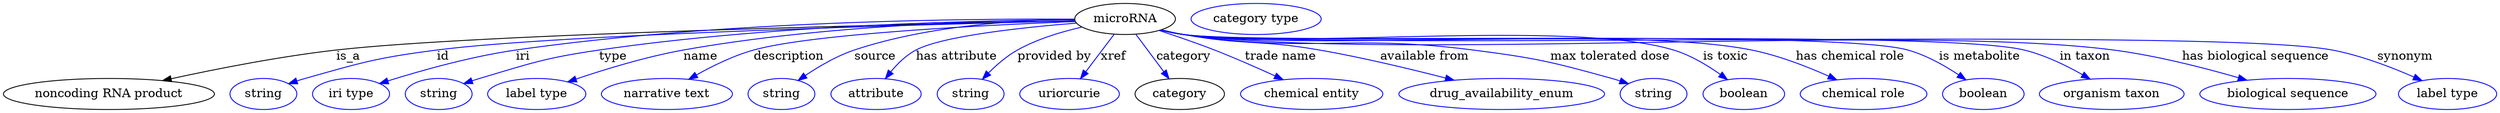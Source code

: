 digraph {
	graph [bb="0,0,2868.1,123"];
	node [label="\N"];
	microRNA	[height=0.5,
		label=microRNA,
		pos="1291.5,105",
		width=1.6068];
	"noncoding RNA product"	[height=0.5,
		pos="121.54,18",
		width=3.3761];
	microRNA -> "noncoding RNA product"	[label=is_a,
		lp="399.54,61.5",
		pos="e,183.82,33.505 1233.9,102.89 1061.4,99.409 550.94,87.753 385.54,69 320.11,61.582 246.58,47.144 193.76,35.681"];
	id	[color=blue,
		height=0.5,
		label=string,
		pos="299.54,18",
		width=1.0652];
	microRNA -> id	[color=blue,
		label=id,
		lp="511.54,61.5",
		pos="e,328.53,29.966 1233.5,104.64 1102.8,105.37 775.57,103.28 504.54,69 433.8,60.053 416.19,55.278 347.54,36 344.43,35.128 341.24,34.158 \
338.04,33.138",
		style=solid];
	iri	[color=blue,
		height=0.5,
		label="iri type",
		pos="400.54,18",
		width=1.2277];
	microRNA -> iri	[color=blue,
		label=iri,
		lp="598.54,61.5",
		pos="e,433.36,30.073 1233.5,104.78 1113,105.58 827.2,103.31 590.54,69 538.95,61.52 481.23,45.149 443.1,33.17",
		style=solid];
	type	[color=blue,
		height=0.5,
		label=string,
		pos="501.54,18",
		width=1.0652];
	microRNA -> type	[color=blue,
		label=type,
		lp="702.54,61.5",
		pos="e,530.45,30.034 1233.6,104.05 1125.5,103.38 885.87,98.362 686.54,69 624.15,59.81 608.95,54.087 548.54,36 545.77,35.172 542.93,34.272 \
540.08,33.332",
		style=solid];
	name	[color=blue,
		height=0.5,
		label="label type",
		pos="614.54,18",
		width=1.5707];
	microRNA -> name	[color=blue,
		label=name,
		lp="803.54,61.5",
		pos="e,650.25,32.054 1233.5,104.11 1138.6,103.37 944.71,98.032 783.54,69 740.78,61.298 693.47,46.759 659.8,35.336",
		style=solid];
	description	[color=blue,
		height=0.5,
		label="narrative text",
		pos="764.54,18",
		width=2.0943];
	microRNA -> description	[color=blue,
		label=description,
		lp="904.04,61.5",
		pos="e,789.48,35.019 1234.5,102.05 1134.5,98.184 931.71,88.208 863.54,69 840.6,62.538 816.71,50.64 798.14,40.071",
		style=solid];
	source	[color=blue,
		height=0.5,
		label=string,
		pos="896.54,18",
		width=1.0652];
	microRNA -> source	[color=blue,
		label=source,
		lp="1003.5,61.5",
		pos="e,915.48,33.684 1233.6,104.83 1169.7,104.07 1064.7,97.883 979.54,69 959.7,62.271 939.51,50.254 924.02,39.687",
		style=solid];
	"has attribute"	[color=blue,
		height=0.5,
		label=attribute,
		pos="1004.5,18",
		width=1.4443];
	microRNA -> "has attribute"	[color=blue,
		label="has attribute",
		lp="1096.5,61.5",
		pos="e,1015,35.748 1235.5,100.31 1174.3,95.511 1080.8,85.707 1049.5,69 1038.4,63.04 1028.6,53.176 1021.1,43.778",
		style=solid];
	"provided by"	[color=blue,
		height=0.5,
		label=string,
		pos="1112.5,18",
		width=1.0652];
	microRNA -> "provided by"	[color=blue,
		label="provided by",
		lp="1209,61.5",
		pos="e,1126.1,35.116 1241.7,95.702 1217.9,90.36 1189.6,81.926 1166.5,69 1154.2,62.11 1142.5,51.856 1133.1,42.424",
		style=solid];
	xref	[color=blue,
		height=0.5,
		label=uriorcurie,
		pos="1226.5,18",
		width=1.5887];
	microRNA -> xref	[color=blue,
		label=xref,
		lp="1278,61.5",
		pos="e,1239.4,35.758 1278.7,87.207 1269.3,74.866 1256.3,57.894 1245.6,43.967",
		style=solid];
	category	[height=0.5,
		pos="1353.5,18",
		width=1.4263];
	microRNA -> category	[color=blue,
		label=category,
		lp="1358,61.5",
		pos="e,1341.3,35.758 1303.8,87.207 1312.8,74.866 1325.2,57.894 1335.3,43.967",
		style=solid];
	"trade name"	[color=blue,
		height=0.5,
		label="chemical entity",
		pos="1504.5,18",
		width=2.2748];
	microRNA -> "trade name"	[color=blue,
		label="trade name",
		lp="1468.5,61.5",
		pos="e,1471.9,34.686 1330.6,91.541 1349.7,85.202 1373,77.13 1393.5,69 1416.7,59.826 1442.1,48.493 1462.7,38.937",
		style=solid];
	"available from"	[color=blue,
		height=0.5,
		label=drug_availability_enum,
		pos="1722.5,18",
		width=3.2858];
	microRNA -> "available from"	[color=blue,
		label="available from",
		lp="1635,61.5",
		pos="e,1667.5,34.074 1333.5,92.439 1341.8,90.425 1350.4,88.499 1358.5,87 1426.7,74.444 1445.2,81.089 1513.5,69 1562.2,60.378 1616.6,47.278 \
1657.6,36.649",
		style=solid];
	"max tolerated dose"	[color=blue,
		height=0.5,
		label=string,
		pos="1897.5,18",
		width=1.0652];
	microRNA -> "max tolerated dose"	[color=blue,
		label="max tolerated dose",
		lp="1848.5,61.5",
		pos="e,1868.6,29.979 1332.7,92.21 1341.2,90.164 1350.1,88.284 1358.5,87 1504.6,64.724 1544,88.069 1690.5,69 1762.1,59.687 1780,55.425 \
1849.5,36 1852.6,35.132 1855.8,34.165 1859,33.146",
		style=solid];
	"is toxic"	[color=blue,
		height=0.5,
		label=boolean,
		pos="2000.5,18",
		width=1.2999];
	microRNA -> "is toxic"	[color=blue,
		label="is toxic",
		lp="1980.5,61.5",
		pos="e,1982.2,34.663 1332.4,92.149 1340.9,90.081 1350,88.208 1358.5,87 1482.5,69.505 1801.9,105.77 1921.5,69 1940.6,63.142 1959.6,51.387 \
1974.1,40.746",
		style=solid];
	"has chemical role"	[color=blue,
		height=0.5,
		label="chemical role",
		pos="2138.5,18",
		width=2.022];
	microRNA -> "has chemical role"	[color=blue,
		label="has chemical role",
		lp="2124,61.5",
		pos="e,2107.9,34.443 1332.4,92.12 1340.9,90.054 1350,88.189 1358.5,87 1502.1,67.055 1868.5,97.796 2010.5,69 2041.1,62.807 2073.8,49.912 \
2098.5,38.768",
		style=solid];
	"is metabolite"	[color=blue,
		height=0.5,
		label=boolean,
		pos="2276.5,18",
		width=1.2999];
	microRNA -> "is metabolite"	[color=blue,
		label="is metabolite",
		lp="2272.5,61.5",
		pos="e,2256.7,34.494 1332.4,92.081 1340.9,90.017 1350,88.163 1358.5,87 1450.2,74.55 2101.5,94.031 2190.5,69 2211.3,63.162 2232.3,51.122 \
2248.3,40.32",
		style=solid];
	"in taxon"	[color=blue,
		height=0.5,
		label="organism taxon",
		pos="2424.5,18",
		width=2.3109];
	microRNA -> "in taxon"	[color=blue,
		label="in taxon",
		lp="2393.5,61.5",
		pos="e,2399.6,35.258 1332.3,92.061 1340.9,89.999 1350,88.151 1358.5,87 1464.8,72.718 2219.4,94.404 2323.5,69 2347.2,63.224 2371.8,51.225 \
2390.8,40.429",
		style=solid];
	"has biological sequence"	[color=blue,
		height=0.5,
		label="biological sequence",
		pos="2627.5,18",
		width=2.8164];
	microRNA -> "has biological sequence"	[color=blue,
		label="has biological sequence",
		lp="2590,61.5",
		pos="e,2580.2,34.013 1332.3,92.049 1340.9,89.988 1350,88.143 1358.5,87 1593.8,55.601 2191.2,99.849 2426.5,69 2475.8,62.538 2530.5,48.468 \
2570.4,36.895",
		style=solid];
	synonym	[color=blue,
		height=0.5,
		label="label type",
		pos="2811.5,18",
		width=1.5707];
	microRNA -> synonym	[color=blue,
		label=synonym,
		lp="2762.5,61.5",
		pos="e,2782,33.487 1332,92.114 1340.7,90.019 1349.9,88.145 1358.5,87 1504,67.831 2534.4,96.214 2678.5,69 2711.5,62.784 2746.9,49.09 2772.9,\
37.602",
		style=solid];
	"named thing_category"	[color=blue,
		height=0.5,
		label="category type",
		pos="1442.5,105",
		width=2.0762];
}
